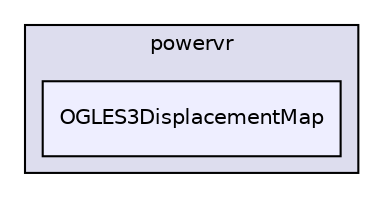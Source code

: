 digraph "PVR/SDK_3.4/Examples/Intermediate/DisplacementMap/OGLES3/Build/Android/src/com/powervr/OGLES3DisplacementMap" {
  compound=true
  node [ fontsize="10", fontname="Helvetica"];
  edge [ labelfontsize="10", labelfontname="Helvetica"];
  subgraph clusterdir_165ee6d73221066cec83334ab2dfa35b {
    graph [ bgcolor="#ddddee", pencolor="black", label="powervr" fontname="Helvetica", fontsize="10", URL="dir_165ee6d73221066cec83334ab2dfa35b.html"]
  dir_15384ec9d7ccb509f2feb1dfd1e5a8df [shape=box, label="OGLES3DisplacementMap", style="filled", fillcolor="#eeeeff", pencolor="black", URL="dir_15384ec9d7ccb509f2feb1dfd1e5a8df.html"];
  }
}
